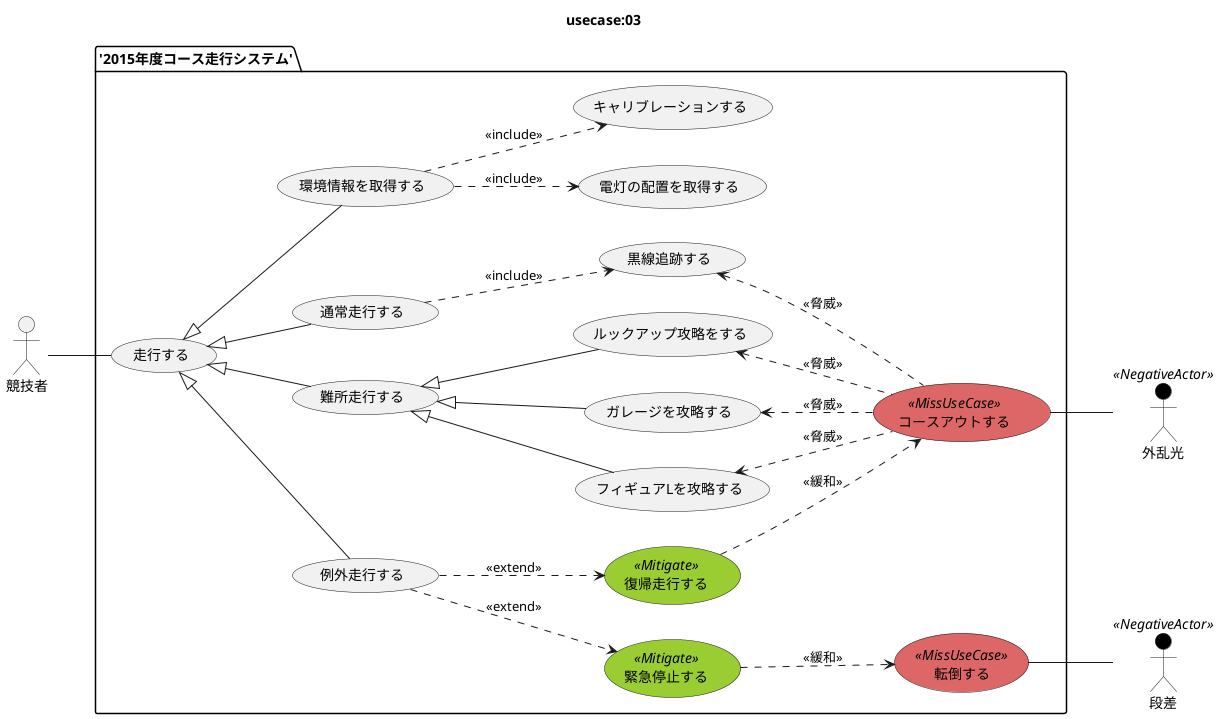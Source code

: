 @startuml usecase.png

title usecase:03 

actor 競技者 as user

left to right direction

skinparam usecase {
  BackgroundColor<<MissUseCase>> #DD6666
  BackgroundColor<<Mitigate>> YellowGreen
}

skinparam actor {
  BackgroundColor<<NegativeActor>> Black
}

actor 外乱光 as noise <<NegativeActor>>
actor 段差   as ramp  <<NegativeActor>>

package '2015年度コース走行システム' {

  usecase 走行する                as defalut

  usecase 通常走行する            as normal
  usecase 難所走行する            as different
  usecase 例外走行する            as exception

  usecase 黒線追跡する            as line
  usecase ガレージを攻略する      as grage
  usecase ルックアップ攻略をする  as lookup
  usecase フィギュアLを攻略する   as figureL

  usecase 復帰走行する            as return    <<Mitigate>>
  usecase 緊急停止する            as stop      <<Mitigate>>

  usecase コースアウトする        as courseout <<MissUseCase>>
  usecase 転倒する                as falling   <<MissUseCase>>

  usecase 環境情報を取得する      as getenv

  usecase 電灯の配置を取得する    as getlight
  usecase キャリブレーションする  as calb

  user -- defalut

  defalut <|-- normal
  defalut <|-- different
  defalut <|-- exception
  defalut <|-- getenv

  normal ..> line    : <<include>>
  line <.. courseout : <<脅威>>
  grage <.. courseout : <<脅威>>
  lookup <.. courseout : <<脅威>>
  figureL <.. courseout : <<脅威>>

  different <|-- grage
  different <|-- lookup
  different <|-- figureL

  exception ..> return : <<extend>>
  exception ..> stop   : <<extend>>

  getenv ..> getlight  : <<include>>
  getenv ..> calb      : <<include>>

  return ..> courseout : <<緩和>>
  stop   ..> falling   : <<緩和>>

  courseout -- noise
  falling  -- ramp

}

@enduml
